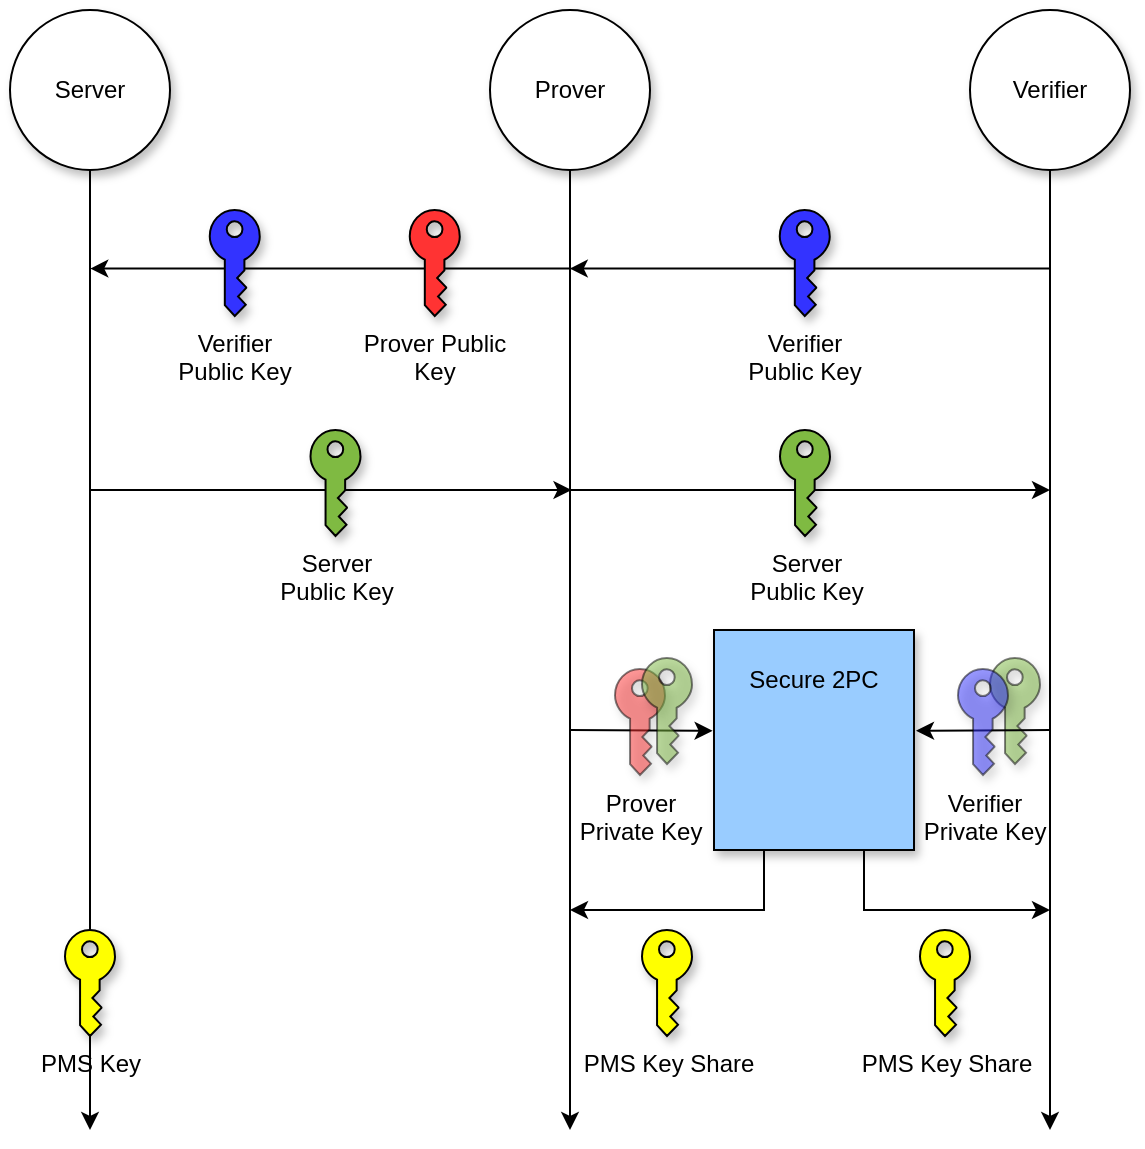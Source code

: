 <mxfile version="20.2.3" type="device"><diagram id="kcIGn_kX_1L25iIxUXLg" name="Page-1"><mxGraphModel dx="1093" dy="653" grid="1" gridSize="10" guides="1" tooltips="1" connect="1" arrows="1" fold="1" page="1" pageScale="1" pageWidth="850" pageHeight="1100" math="0" shadow="0"><root><mxCell id="0"/><mxCell id="1" parent="0"/><mxCell id="EZAqd18MQriHtEKbU3QA-54" value="" style="sketch=0;pointerEvents=1;shadow=1;dashed=0;html=1;strokeColor=default;labelPosition=center;verticalLabelPosition=bottom;verticalAlign=top;outlineConnect=0;align=center;shape=mxgraph.office.security.key_permissions;fillColor=#7FBA42;container=1;opacity=50;fontStyle=1" parent="1" vertex="1"><mxGeometry x="650" y="524" width="25" height="53" as="geometry"><mxRectangle x="300" y="330" width="90" height="20" as="alternateBounds"/></mxGeometry></mxCell><mxCell id="EZAqd18MQriHtEKbU3QA-5" style="edgeStyle=orthogonalEdgeStyle;rounded=0;orthogonalLoop=1;jettySize=auto;html=1;" parent="1" source="EZAqd18MQriHtEKbU3QA-1" edge="1"><mxGeometry relative="1" as="geometry"><mxPoint x="440" y="760" as="targetPoint"/></mxGeometry></mxCell><mxCell id="EZAqd18MQriHtEKbU3QA-1" value="Prover" style="ellipse;whiteSpace=wrap;html=1;aspect=fixed;shadow=1;" parent="1" vertex="1"><mxGeometry x="400" y="200" width="80" height="80" as="geometry"/></mxCell><mxCell id="EZAqd18MQriHtEKbU3QA-4" style="edgeStyle=orthogonalEdgeStyle;rounded=0;orthogonalLoop=1;jettySize=auto;html=1;startArrow=none;" parent="1" source="EZAqd18MQriHtEKbU3QA-56" edge="1"><mxGeometry relative="1" as="geometry"><mxPoint x="200" y="760" as="targetPoint"/></mxGeometry></mxCell><mxCell id="EZAqd18MQriHtEKbU3QA-2" value="Server" style="ellipse;whiteSpace=wrap;html=1;aspect=fixed;shadow=1;" parent="1" vertex="1"><mxGeometry x="160" y="200" width="80" height="80" as="geometry"/></mxCell><mxCell id="EZAqd18MQriHtEKbU3QA-6" style="edgeStyle=orthogonalEdgeStyle;rounded=0;orthogonalLoop=1;jettySize=auto;html=1;" parent="1" source="EZAqd18MQriHtEKbU3QA-3" edge="1"><mxGeometry relative="1" as="geometry"><mxPoint x="680" y="760" as="targetPoint"/></mxGeometry></mxCell><mxCell id="EZAqd18MQriHtEKbU3QA-3" value="Verifier" style="ellipse;whiteSpace=wrap;html=1;aspect=fixed;shadow=1;" parent="1" vertex="1"><mxGeometry x="640" y="200" width="80" height="80" as="geometry"/></mxCell><mxCell id="EZAqd18MQriHtEKbU3QA-29" value="" style="endArrow=classic;html=1;rounded=0;" parent="1" edge="1"><mxGeometry width="50" height="50" relative="1" as="geometry"><mxPoint x="200.25" y="440" as="sourcePoint"/><mxPoint x="440.75" y="440" as="targetPoint"/></mxGeometry></mxCell><mxCell id="EZAqd18MQriHtEKbU3QA-30" value="" style="endArrow=classic;html=1;rounded=0;" parent="1" edge="1"><mxGeometry width="50" height="50" relative="1" as="geometry"><mxPoint x="440" y="440" as="sourcePoint"/><mxPoint x="680" y="440" as="targetPoint"/></mxGeometry></mxCell><mxCell id="EZAqd18MQriHtEKbU3QA-12" value="Server&lt;br&gt;Public Key" style="sketch=0;pointerEvents=1;shadow=1;dashed=0;html=1;strokeColor=default;labelPosition=center;verticalLabelPosition=bottom;verticalAlign=top;outlineConnect=0;align=center;shape=mxgraph.office.security.key_permissions;fillColor=#7FBA42;container=1;" parent="1" vertex="1"><mxGeometry x="310.25" y="410" width="25" height="53" as="geometry"><mxRectangle x="300" y="330" width="90" height="20" as="alternateBounds"/></mxGeometry></mxCell><mxCell id="EZAqd18MQriHtEKbU3QA-32" value="Server&lt;br&gt;Public Key" style="sketch=0;pointerEvents=1;shadow=1;dashed=0;html=1;strokeColor=default;labelPosition=center;verticalLabelPosition=bottom;verticalAlign=top;outlineConnect=0;align=center;shape=mxgraph.office.security.key_permissions;fillColor=#7FBA42;container=1;" parent="1" vertex="1"><mxGeometry x="545" y="410" width="25" height="53" as="geometry"/></mxCell><mxCell id="EZAqd18MQriHtEKbU3QA-36" value="" style="endArrow=classic;html=1;rounded=0;" parent="1" edge="1"><mxGeometry width="50" height="50" relative="1" as="geometry"><mxPoint x="679.88" y="329.26" as="sourcePoint"/><mxPoint x="439.88" y="329.26" as="targetPoint"/></mxGeometry></mxCell><mxCell id="EZAqd18MQriHtEKbU3QA-26" value="Verifier&lt;br&gt;Public Key" style="sketch=0;pointerEvents=1;shadow=1;dashed=0;html=1;strokeColor=default;labelPosition=center;verticalLabelPosition=bottom;verticalAlign=top;outlineConnect=0;align=center;shape=mxgraph.office.security.key_permissions;fillColor=#3333FF;" parent="1" vertex="1"><mxGeometry x="544.88" y="300" width="25" height="53" as="geometry"/></mxCell><mxCell id="EZAqd18MQriHtEKbU3QA-37" value="" style="endArrow=classic;html=1;rounded=0;" parent="1" edge="1"><mxGeometry width="50" height="50" relative="1" as="geometry"><mxPoint x="440.63" y="329.26" as="sourcePoint"/><mxPoint x="200.13" y="329.26" as="targetPoint"/></mxGeometry></mxCell><mxCell id="EZAqd18MQriHtEKbU3QA-38" value="Verifier&lt;br&gt;Public Key" style="sketch=0;pointerEvents=1;shadow=1;dashed=0;html=1;strokeColor=default;labelPosition=center;verticalLabelPosition=bottom;verticalAlign=top;outlineConnect=0;align=center;shape=mxgraph.office.security.key_permissions;fillColor=#3333FF;" parent="1" vertex="1"><mxGeometry x="259.88" y="300" width="25" height="53" as="geometry"/></mxCell><mxCell id="EZAqd18MQriHtEKbU3QA-39" value="Prover Public &lt;br&gt;Key" style="sketch=0;pointerEvents=1;shadow=1;dashed=0;html=1;strokeColor=default;labelPosition=center;verticalLabelPosition=bottom;verticalAlign=top;outlineConnect=0;align=center;shape=mxgraph.office.security.key_permissions;fillColor=#FF3333;" parent="1" vertex="1"><mxGeometry x="359.88" y="300" width="25" height="53" as="geometry"/></mxCell><mxCell id="EZAqd18MQriHtEKbU3QA-42" value="" style="shape=image;html=1;verticalAlign=top;verticalLabelPosition=bottom;labelBackgroundColor=#ffffff;imageAspect=0;aspect=fixed;image=https://cdn4.iconfinder.com/data/icons/ionicons/512/icon-plus-128.png;shadow=0;sketch=0;strokeColor=#000000;fillColor=none;" parent="1" vertex="1"><mxGeometry x="303.88" y="313" width="33" height="33" as="geometry"/></mxCell><mxCell id="EZAqd18MQriHtEKbU3QA-48" style="edgeStyle=orthogonalEdgeStyle;rounded=0;orthogonalLoop=1;jettySize=auto;html=1;exitX=0.25;exitY=1;exitDx=0;exitDy=0;" parent="1" source="EZAqd18MQriHtEKbU3QA-44" edge="1"><mxGeometry relative="1" as="geometry"><mxPoint x="440" y="650" as="targetPoint"/><Array as="points"><mxPoint x="537" y="650"/></Array></mxGeometry></mxCell><mxCell id="EZAqd18MQriHtEKbU3QA-49" style="edgeStyle=orthogonalEdgeStyle;rounded=0;orthogonalLoop=1;jettySize=auto;html=1;exitX=0.75;exitY=1;exitDx=0;exitDy=0;" parent="1" source="EZAqd18MQriHtEKbU3QA-44" edge="1"><mxGeometry relative="1" as="geometry"><mxPoint x="680" y="650" as="targetPoint"/><Array as="points"><mxPoint x="587" y="650"/></Array></mxGeometry></mxCell><mxCell id="EZAqd18MQriHtEKbU3QA-44" value="" style="rounded=0;whiteSpace=wrap;html=1;shadow=1;sketch=0;strokeColor=#000000;fillColor=#99CCFF;" parent="1" vertex="1"><mxGeometry x="512" y="510" width="100" height="110" as="geometry"/></mxCell><mxCell id="EZAqd18MQriHtEKbU3QA-45" value="Secure 2PC" style="text;html=1;strokeColor=none;fillColor=none;align=center;verticalAlign=middle;whiteSpace=wrap;rounded=0;shadow=0;sketch=0;" parent="1" vertex="1"><mxGeometry x="517" y="520" width="90" height="30" as="geometry"/></mxCell><mxCell id="EZAqd18MQriHtEKbU3QA-46" value="" style="endArrow=classic;html=1;rounded=0;entryX=1.01;entryY=0.458;entryDx=0;entryDy=0;entryPerimeter=0;" parent="1" target="EZAqd18MQriHtEKbU3QA-44" edge="1"><mxGeometry width="50" height="50" relative="1" as="geometry"><mxPoint x="680" y="560" as="sourcePoint"/><mxPoint x="450" y="550" as="targetPoint"/></mxGeometry></mxCell><mxCell id="EZAqd18MQriHtEKbU3QA-47" value="" style="endArrow=classic;html=1;rounded=0;entryX=-0.007;entryY=0.458;entryDx=0;entryDy=0;entryPerimeter=0;" parent="1" target="EZAqd18MQriHtEKbU3QA-44" edge="1"><mxGeometry width="50" height="50" relative="1" as="geometry"><mxPoint x="440" y="560" as="sourcePoint"/><mxPoint x="347" y="580.38" as="targetPoint"/></mxGeometry></mxCell><mxCell id="EZAqd18MQriHtEKbU3QA-50" value="PMS Key Share" style="sketch=0;pointerEvents=1;shadow=1;dashed=0;html=1;strokeColor=default;labelPosition=center;verticalLabelPosition=bottom;verticalAlign=top;outlineConnect=0;align=center;shape=mxgraph.office.security.key_permissions;fillColor=#FFFF00;" parent="1" vertex="1"><mxGeometry x="476" y="660" width="25" height="53" as="geometry"/></mxCell><mxCell id="EZAqd18MQriHtEKbU3QA-51" value="PMS Key Share" style="sketch=0;pointerEvents=1;shadow=1;dashed=0;html=1;strokeColor=default;labelPosition=center;verticalLabelPosition=bottom;verticalAlign=top;outlineConnect=0;align=center;shape=mxgraph.office.security.key_permissions;fillColor=#FFFF00;" parent="1" vertex="1"><mxGeometry x="615" y="660" width="25" height="53" as="geometry"/></mxCell><mxCell id="EZAqd18MQriHtEKbU3QA-53" value="Prover&lt;br&gt;Private Key" style="sketch=0;pointerEvents=1;shadow=1;dashed=0;html=1;strokeColor=default;labelPosition=center;verticalLabelPosition=bottom;verticalAlign=top;outlineConnect=0;align=center;shape=mxgraph.office.security.key_permissions;fillColor=#FF3333;opacity=50;" parent="1" vertex="1"><mxGeometry x="462.5" y="529.5" width="25" height="53" as="geometry"/></mxCell><mxCell id="EZAqd18MQriHtEKbU3QA-52" value="Verifier&lt;br&gt;Private Key" style="sketch=0;pointerEvents=1;shadow=1;dashed=0;html=1;strokeColor=default;labelPosition=center;verticalLabelPosition=bottom;verticalAlign=top;outlineConnect=0;align=center;shape=mxgraph.office.security.key_permissions;fillColor=#3333FF;opacity=50;" parent="1" vertex="1"><mxGeometry x="634" y="529.5" width="25" height="53" as="geometry"/></mxCell><mxCell id="EZAqd18MQriHtEKbU3QA-55" value="" style="sketch=0;pointerEvents=1;shadow=1;dashed=0;html=1;strokeColor=default;labelPosition=center;verticalLabelPosition=bottom;verticalAlign=top;outlineConnect=0;align=center;shape=mxgraph.office.security.key_permissions;fillColor=#7FBA42;container=1;opacity=50;" parent="1" vertex="1"><mxGeometry x="476" y="524" width="25" height="53" as="geometry"><mxRectangle x="300" y="330" width="90" height="20" as="alternateBounds"/></mxGeometry></mxCell><mxCell id="EZAqd18MQriHtEKbU3QA-56" value="PMS Key" style="sketch=0;pointerEvents=1;shadow=1;dashed=0;html=1;strokeColor=default;labelPosition=center;verticalLabelPosition=bottom;verticalAlign=top;outlineConnect=0;align=center;shape=mxgraph.office.security.key_permissions;fillColor=#FFFF00;" parent="1" vertex="1"><mxGeometry x="187.5" y="660" width="25" height="53" as="geometry"/></mxCell><mxCell id="EZAqd18MQriHtEKbU3QA-57" value="" style="edgeStyle=orthogonalEdgeStyle;rounded=0;orthogonalLoop=1;jettySize=auto;html=1;endArrow=none;" parent="1" source="EZAqd18MQriHtEKbU3QA-2" target="EZAqd18MQriHtEKbU3QA-56" edge="1"><mxGeometry relative="1" as="geometry"><mxPoint x="200" y="760" as="targetPoint"/><mxPoint x="200" y="280" as="sourcePoint"/></mxGeometry></mxCell></root></mxGraphModel></diagram></mxfile>